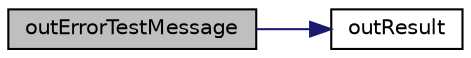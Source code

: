 digraph "outErrorTestMessage"
{
 // LATEX_PDF_SIZE
  edge [fontname="Helvetica",fontsize="10",labelfontname="Helvetica",labelfontsize="10"];
  node [fontname="Helvetica",fontsize="10",shape=record];
  rankdir="LR";
  Node1 [label="outErrorTestMessage",height=0.2,width=0.4,color="black", fillcolor="grey75", style="filled", fontcolor="black",tooltip="whites error test message to console with appropriate form"];
  Node1 -> Node2 [color="midnightblue",fontsize="10",style="solid",fontname="Helvetica"];
  Node2 [label="outResult",height=0.2,width=0.4,color="black", fillcolor="white", style="filled",URL="$equation_8cpp.html#a099704b7dcca781f0fa638f28aada59b",tooltip="writes result of quadratic equation to console with appropriate message"];
}
